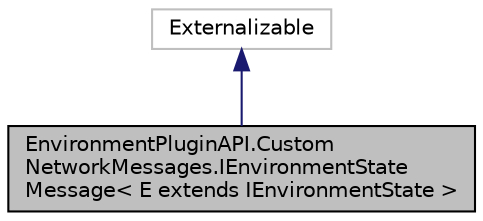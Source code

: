 digraph "EnvironmentPluginAPI.CustomNetworkMessages.IEnvironmentStateMessage&lt; E extends IEnvironmentState &gt;"
{
  edge [fontname="Helvetica",fontsize="10",labelfontname="Helvetica",labelfontsize="10"];
  node [fontname="Helvetica",fontsize="10",shape=record];
  Node1 [label="EnvironmentPluginAPI.Custom\lNetworkMessages.IEnvironmentState\lMessage\< E extends IEnvironmentState \>",height=0.2,width=0.4,color="black", fillcolor="grey75", style="filled" fontcolor="black"];
  Node2 -> Node1 [dir="back",color="midnightblue",fontsize="10",style="solid",fontname="Helvetica"];
  Node2 [label="Externalizable",height=0.2,width=0.4,color="grey75", fillcolor="white", style="filled"];
}
